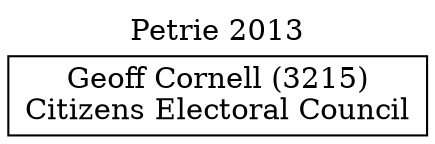 // House preference flow
digraph "Geoff Cornell (3215)_Petrie_2013" {
	graph [label="Petrie 2013" labelloc=t mclimit=10]
	node [shape=box]
	"Geoff Cornell (3215)" [label="Geoff Cornell (3215)
Citizens Electoral Council"]
}
